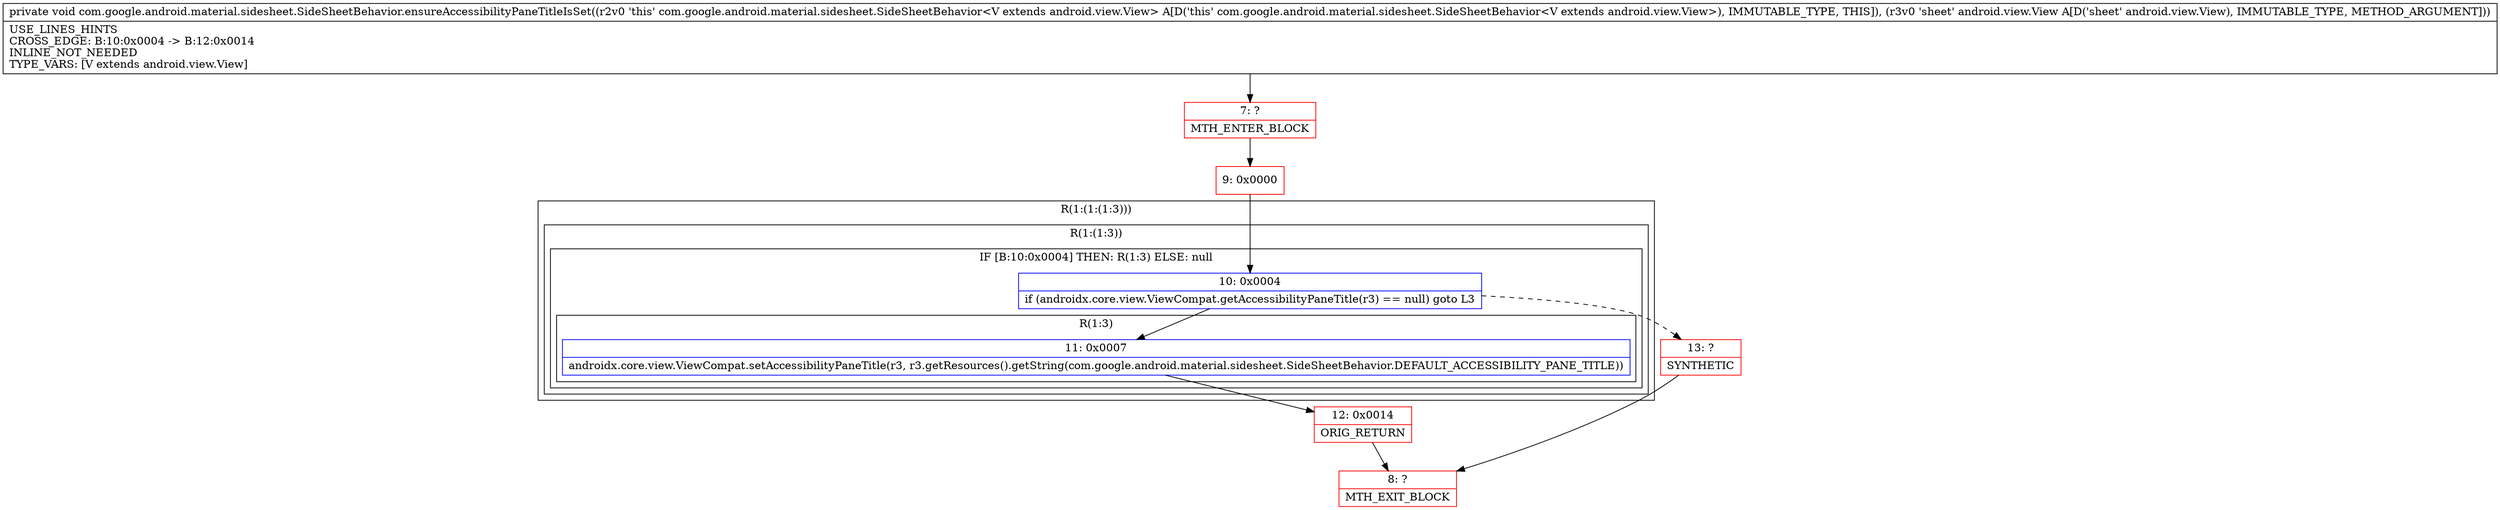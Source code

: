 digraph "CFG forcom.google.android.material.sidesheet.SideSheetBehavior.ensureAccessibilityPaneTitleIsSet(Landroid\/view\/View;)V" {
subgraph cluster_Region_1655317988 {
label = "R(1:(1:(1:3)))";
node [shape=record,color=blue];
subgraph cluster_Region_813669268 {
label = "R(1:(1:3))";
node [shape=record,color=blue];
subgraph cluster_IfRegion_1578004117 {
label = "IF [B:10:0x0004] THEN: R(1:3) ELSE: null";
node [shape=record,color=blue];
Node_10 [shape=record,label="{10\:\ 0x0004|if (androidx.core.view.ViewCompat.getAccessibilityPaneTitle(r3) == null) goto L3\l}"];
subgraph cluster_Region_1257303763 {
label = "R(1:3)";
node [shape=record,color=blue];
Node_11 [shape=record,label="{11\:\ 0x0007|androidx.core.view.ViewCompat.setAccessibilityPaneTitle(r3, r3.getResources().getString(com.google.android.material.sidesheet.SideSheetBehavior.DEFAULT_ACCESSIBILITY_PANE_TITLE))\l}"];
}
}
}
}
Node_7 [shape=record,color=red,label="{7\:\ ?|MTH_ENTER_BLOCK\l}"];
Node_9 [shape=record,color=red,label="{9\:\ 0x0000}"];
Node_12 [shape=record,color=red,label="{12\:\ 0x0014|ORIG_RETURN\l}"];
Node_8 [shape=record,color=red,label="{8\:\ ?|MTH_EXIT_BLOCK\l}"];
Node_13 [shape=record,color=red,label="{13\:\ ?|SYNTHETIC\l}"];
MethodNode[shape=record,label="{private void com.google.android.material.sidesheet.SideSheetBehavior.ensureAccessibilityPaneTitleIsSet((r2v0 'this' com.google.android.material.sidesheet.SideSheetBehavior\<V extends android.view.View\> A[D('this' com.google.android.material.sidesheet.SideSheetBehavior\<V extends android.view.View\>), IMMUTABLE_TYPE, THIS]), (r3v0 'sheet' android.view.View A[D('sheet' android.view.View), IMMUTABLE_TYPE, METHOD_ARGUMENT]))  | USE_LINES_HINTS\lCROSS_EDGE: B:10:0x0004 \-\> B:12:0x0014\lINLINE_NOT_NEEDED\lTYPE_VARS: [V extends android.view.View]\l}"];
MethodNode -> Node_7;Node_10 -> Node_11;
Node_10 -> Node_13[style=dashed];
Node_11 -> Node_12;
Node_7 -> Node_9;
Node_9 -> Node_10;
Node_12 -> Node_8;
Node_13 -> Node_8;
}

